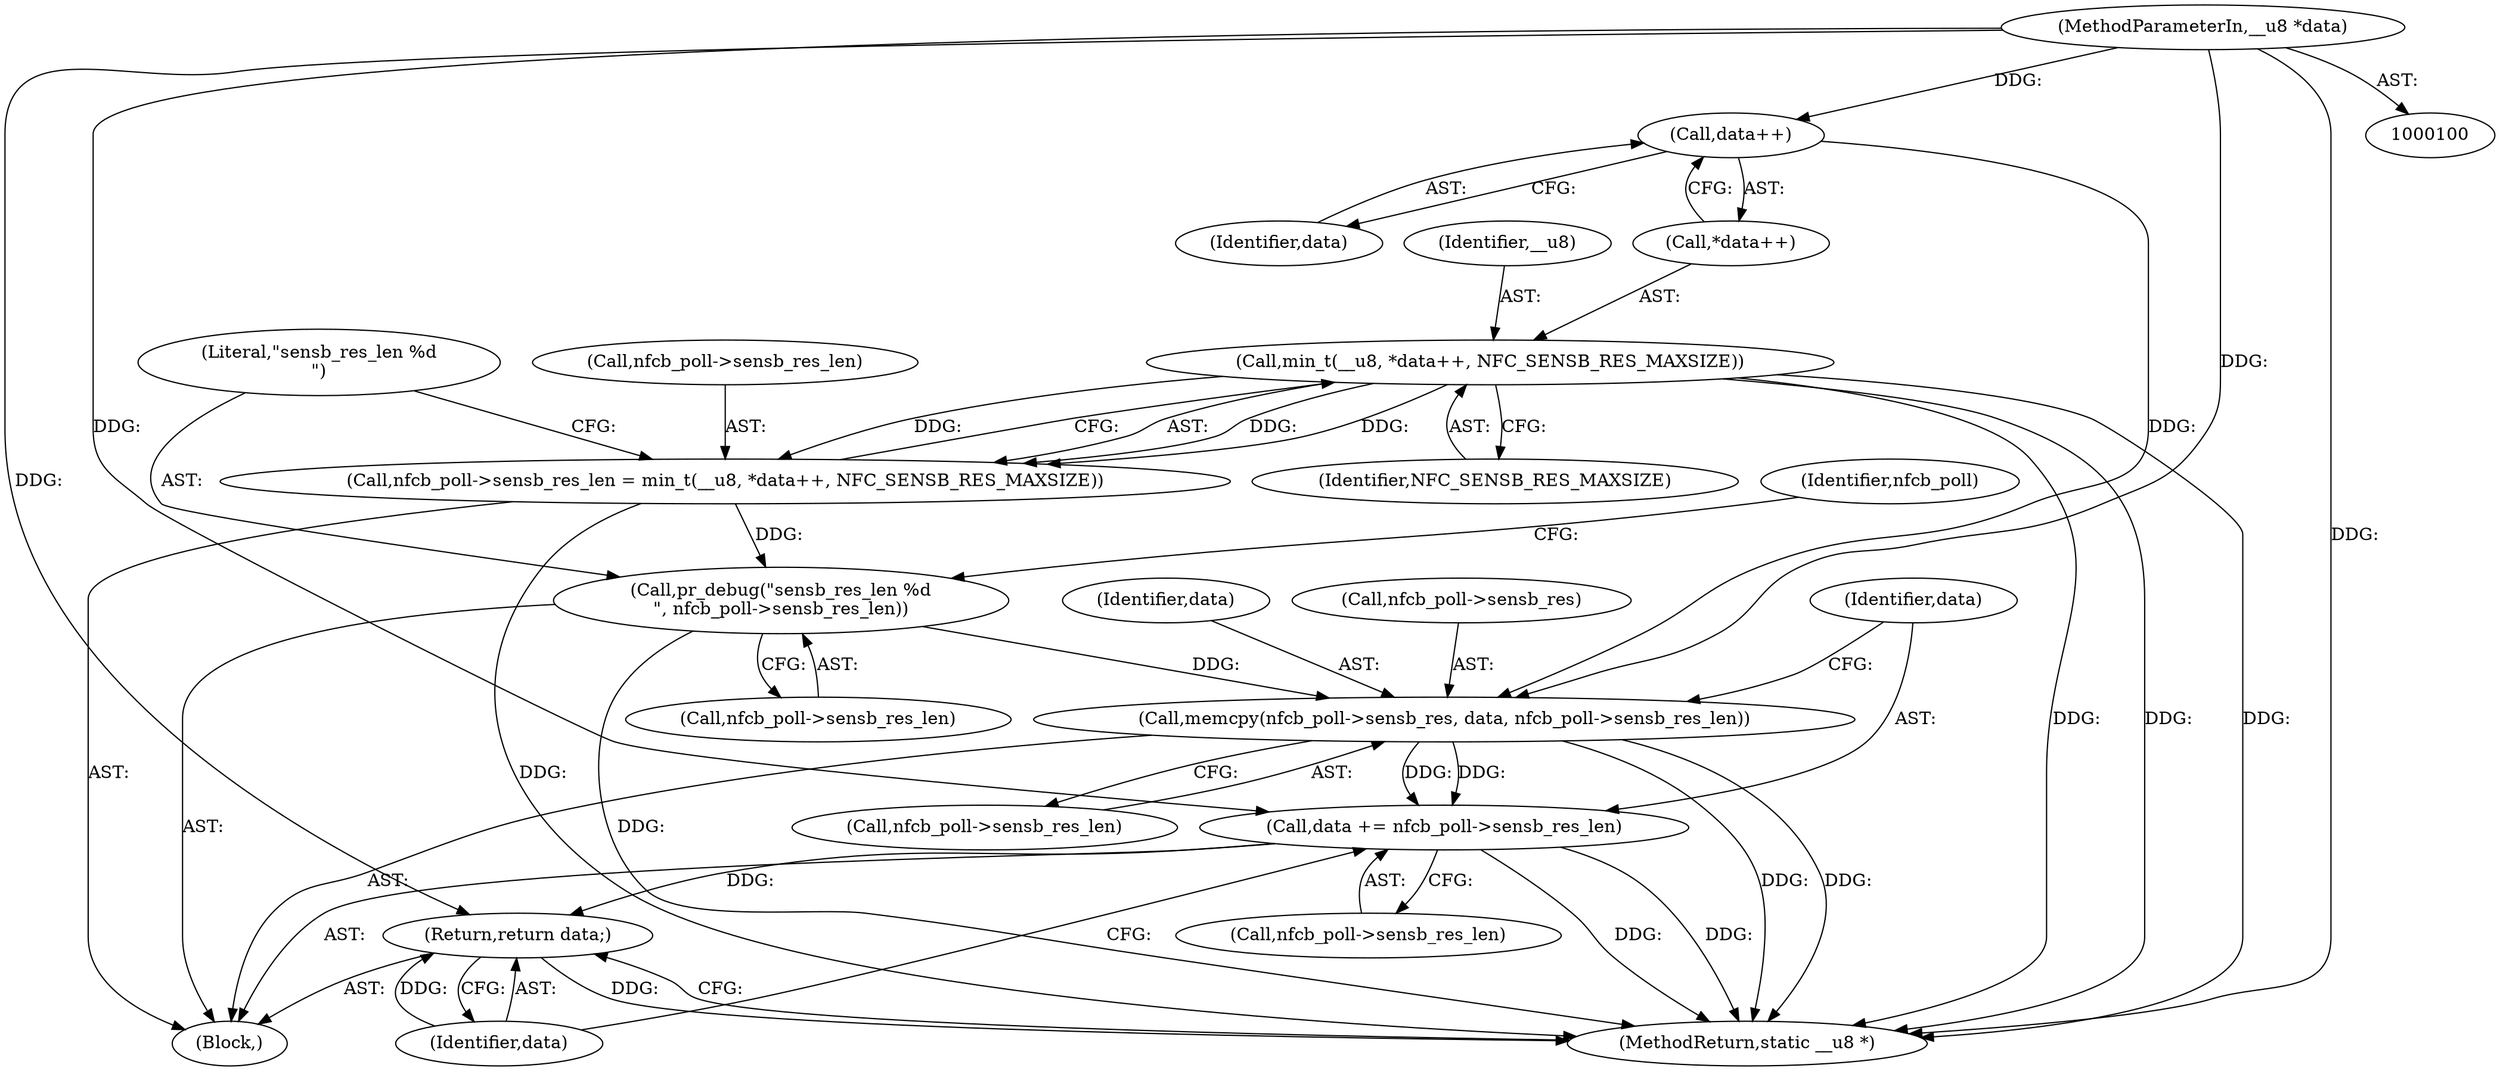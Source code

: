 digraph "0_linux_67de956ff5dc1d4f321e16cfbd63f5be3b691b43_1@pointer" {
"1000128" [label="(Call,data += nfcb_poll->sensb_res_len)"];
"1000120" [label="(Call,memcpy(nfcb_poll->sensb_res, data, nfcb_poll->sensb_res_len))"];
"1000112" [label="(Call,data++)"];
"1000103" [label="(MethodParameterIn,__u8 *data)"];
"1000115" [label="(Call,pr_debug(\"sensb_res_len %d\n\", nfcb_poll->sensb_res_len))"];
"1000105" [label="(Call,nfcb_poll->sensb_res_len = min_t(__u8, *data++, NFC_SENSB_RES_MAXSIZE))"];
"1000109" [label="(Call,min_t(__u8, *data++, NFC_SENSB_RES_MAXSIZE))"];
"1000133" [label="(Return,return data;)"];
"1000117" [label="(Call,nfcb_poll->sensb_res_len)"];
"1000103" [label="(MethodParameterIn,__u8 *data)"];
"1000104" [label="(Block,)"];
"1000111" [label="(Call,*data++)"];
"1000120" [label="(Call,memcpy(nfcb_poll->sensb_res, data, nfcb_poll->sensb_res_len))"];
"1000106" [label="(Call,nfcb_poll->sensb_res_len)"];
"1000130" [label="(Call,nfcb_poll->sensb_res_len)"];
"1000125" [label="(Call,nfcb_poll->sensb_res_len)"];
"1000115" [label="(Call,pr_debug(\"sensb_res_len %d\n\", nfcb_poll->sensb_res_len))"];
"1000121" [label="(Call,nfcb_poll->sensb_res)"];
"1000134" [label="(Identifier,data)"];
"1000128" [label="(Call,data += nfcb_poll->sensb_res_len)"];
"1000135" [label="(MethodReturn,static __u8 *)"];
"1000110" [label="(Identifier,__u8)"];
"1000114" [label="(Identifier,NFC_SENSB_RES_MAXSIZE)"];
"1000109" [label="(Call,min_t(__u8, *data++, NFC_SENSB_RES_MAXSIZE))"];
"1000113" [label="(Identifier,data)"];
"1000122" [label="(Identifier,nfcb_poll)"];
"1000105" [label="(Call,nfcb_poll->sensb_res_len = min_t(__u8, *data++, NFC_SENSB_RES_MAXSIZE))"];
"1000133" [label="(Return,return data;)"];
"1000112" [label="(Call,data++)"];
"1000116" [label="(Literal,\"sensb_res_len %d\n\")"];
"1000129" [label="(Identifier,data)"];
"1000124" [label="(Identifier,data)"];
"1000128" -> "1000104"  [label="AST: "];
"1000128" -> "1000130"  [label="CFG: "];
"1000129" -> "1000128"  [label="AST: "];
"1000130" -> "1000128"  [label="AST: "];
"1000134" -> "1000128"  [label="CFG: "];
"1000128" -> "1000135"  [label="DDG: "];
"1000128" -> "1000135"  [label="DDG: "];
"1000120" -> "1000128"  [label="DDG: "];
"1000120" -> "1000128"  [label="DDG: "];
"1000103" -> "1000128"  [label="DDG: "];
"1000128" -> "1000133"  [label="DDG: "];
"1000120" -> "1000104"  [label="AST: "];
"1000120" -> "1000125"  [label="CFG: "];
"1000121" -> "1000120"  [label="AST: "];
"1000124" -> "1000120"  [label="AST: "];
"1000125" -> "1000120"  [label="AST: "];
"1000129" -> "1000120"  [label="CFG: "];
"1000120" -> "1000135"  [label="DDG: "];
"1000120" -> "1000135"  [label="DDG: "];
"1000112" -> "1000120"  [label="DDG: "];
"1000103" -> "1000120"  [label="DDG: "];
"1000115" -> "1000120"  [label="DDG: "];
"1000112" -> "1000111"  [label="AST: "];
"1000112" -> "1000113"  [label="CFG: "];
"1000113" -> "1000112"  [label="AST: "];
"1000111" -> "1000112"  [label="CFG: "];
"1000103" -> "1000112"  [label="DDG: "];
"1000103" -> "1000100"  [label="AST: "];
"1000103" -> "1000135"  [label="DDG: "];
"1000103" -> "1000133"  [label="DDG: "];
"1000115" -> "1000104"  [label="AST: "];
"1000115" -> "1000117"  [label="CFG: "];
"1000116" -> "1000115"  [label="AST: "];
"1000117" -> "1000115"  [label="AST: "];
"1000122" -> "1000115"  [label="CFG: "];
"1000115" -> "1000135"  [label="DDG: "];
"1000105" -> "1000115"  [label="DDG: "];
"1000105" -> "1000104"  [label="AST: "];
"1000105" -> "1000109"  [label="CFG: "];
"1000106" -> "1000105"  [label="AST: "];
"1000109" -> "1000105"  [label="AST: "];
"1000116" -> "1000105"  [label="CFG: "];
"1000105" -> "1000135"  [label="DDG: "];
"1000109" -> "1000105"  [label="DDG: "];
"1000109" -> "1000105"  [label="DDG: "];
"1000109" -> "1000105"  [label="DDG: "];
"1000109" -> "1000114"  [label="CFG: "];
"1000110" -> "1000109"  [label="AST: "];
"1000111" -> "1000109"  [label="AST: "];
"1000114" -> "1000109"  [label="AST: "];
"1000109" -> "1000135"  [label="DDG: "];
"1000109" -> "1000135"  [label="DDG: "];
"1000109" -> "1000135"  [label="DDG: "];
"1000133" -> "1000104"  [label="AST: "];
"1000133" -> "1000134"  [label="CFG: "];
"1000134" -> "1000133"  [label="AST: "];
"1000135" -> "1000133"  [label="CFG: "];
"1000133" -> "1000135"  [label="DDG: "];
"1000134" -> "1000133"  [label="DDG: "];
}
